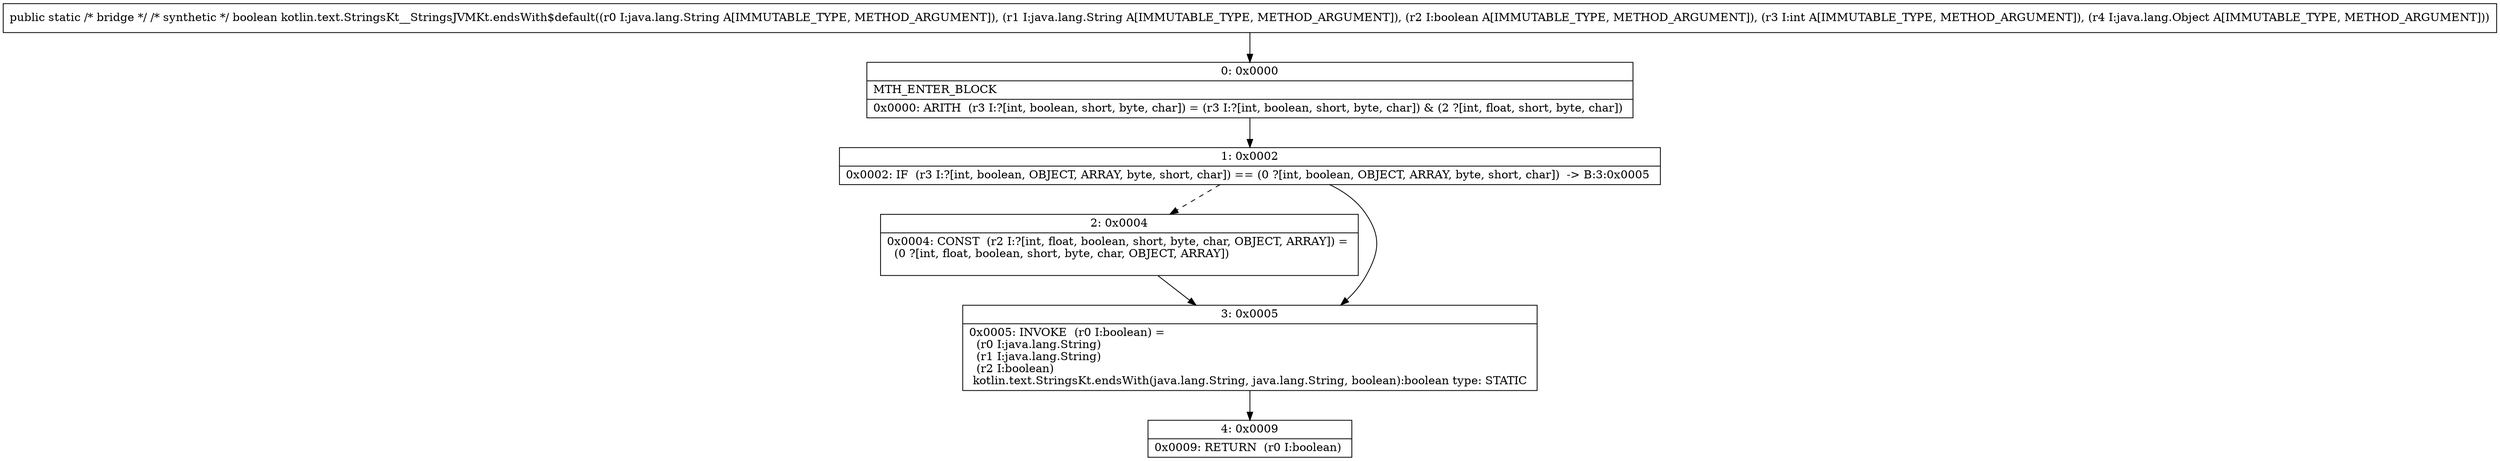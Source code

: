 digraph "CFG forkotlin.text.StringsKt__StringsJVMKt.endsWith$default(Ljava\/lang\/String;Ljava\/lang\/String;ZILjava\/lang\/Object;)Z" {
Node_0 [shape=record,label="{0\:\ 0x0000|MTH_ENTER_BLOCK\l|0x0000: ARITH  (r3 I:?[int, boolean, short, byte, char]) = (r3 I:?[int, boolean, short, byte, char]) & (2 ?[int, float, short, byte, char]) \l}"];
Node_1 [shape=record,label="{1\:\ 0x0002|0x0002: IF  (r3 I:?[int, boolean, OBJECT, ARRAY, byte, short, char]) == (0 ?[int, boolean, OBJECT, ARRAY, byte, short, char])  \-\> B:3:0x0005 \l}"];
Node_2 [shape=record,label="{2\:\ 0x0004|0x0004: CONST  (r2 I:?[int, float, boolean, short, byte, char, OBJECT, ARRAY]) = \l  (0 ?[int, float, boolean, short, byte, char, OBJECT, ARRAY])\l \l}"];
Node_3 [shape=record,label="{3\:\ 0x0005|0x0005: INVOKE  (r0 I:boolean) = \l  (r0 I:java.lang.String)\l  (r1 I:java.lang.String)\l  (r2 I:boolean)\l kotlin.text.StringsKt.endsWith(java.lang.String, java.lang.String, boolean):boolean type: STATIC \l}"];
Node_4 [shape=record,label="{4\:\ 0x0009|0x0009: RETURN  (r0 I:boolean) \l}"];
MethodNode[shape=record,label="{public static \/* bridge *\/ \/* synthetic *\/ boolean kotlin.text.StringsKt__StringsJVMKt.endsWith$default((r0 I:java.lang.String A[IMMUTABLE_TYPE, METHOD_ARGUMENT]), (r1 I:java.lang.String A[IMMUTABLE_TYPE, METHOD_ARGUMENT]), (r2 I:boolean A[IMMUTABLE_TYPE, METHOD_ARGUMENT]), (r3 I:int A[IMMUTABLE_TYPE, METHOD_ARGUMENT]), (r4 I:java.lang.Object A[IMMUTABLE_TYPE, METHOD_ARGUMENT])) }"];
MethodNode -> Node_0;
Node_0 -> Node_1;
Node_1 -> Node_2[style=dashed];
Node_1 -> Node_3;
Node_2 -> Node_3;
Node_3 -> Node_4;
}

